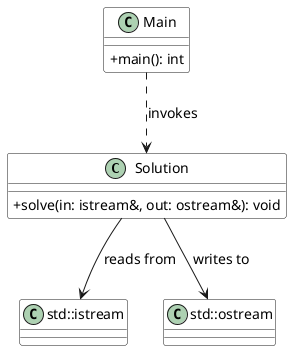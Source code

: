 @startuml TD

skinparam {
    ClassBoardColor #CCCCCC
    ClassBackgroundColor #FFFFFF
    DefaultFontName "SF Pro Display"
    DefaultFontSize 14
    ClassAttributeIconSize 0
}

class Solution {
    + solve(in: istream&, out: ostream&): void
}

class "std::istream" as istream
class "std::ostream" as ostream

class Main {
    + main(): int
}

Solution --> istream : reads from
Solution --> ostream : writes to
Main ..> Solution : invokes

@enduml
